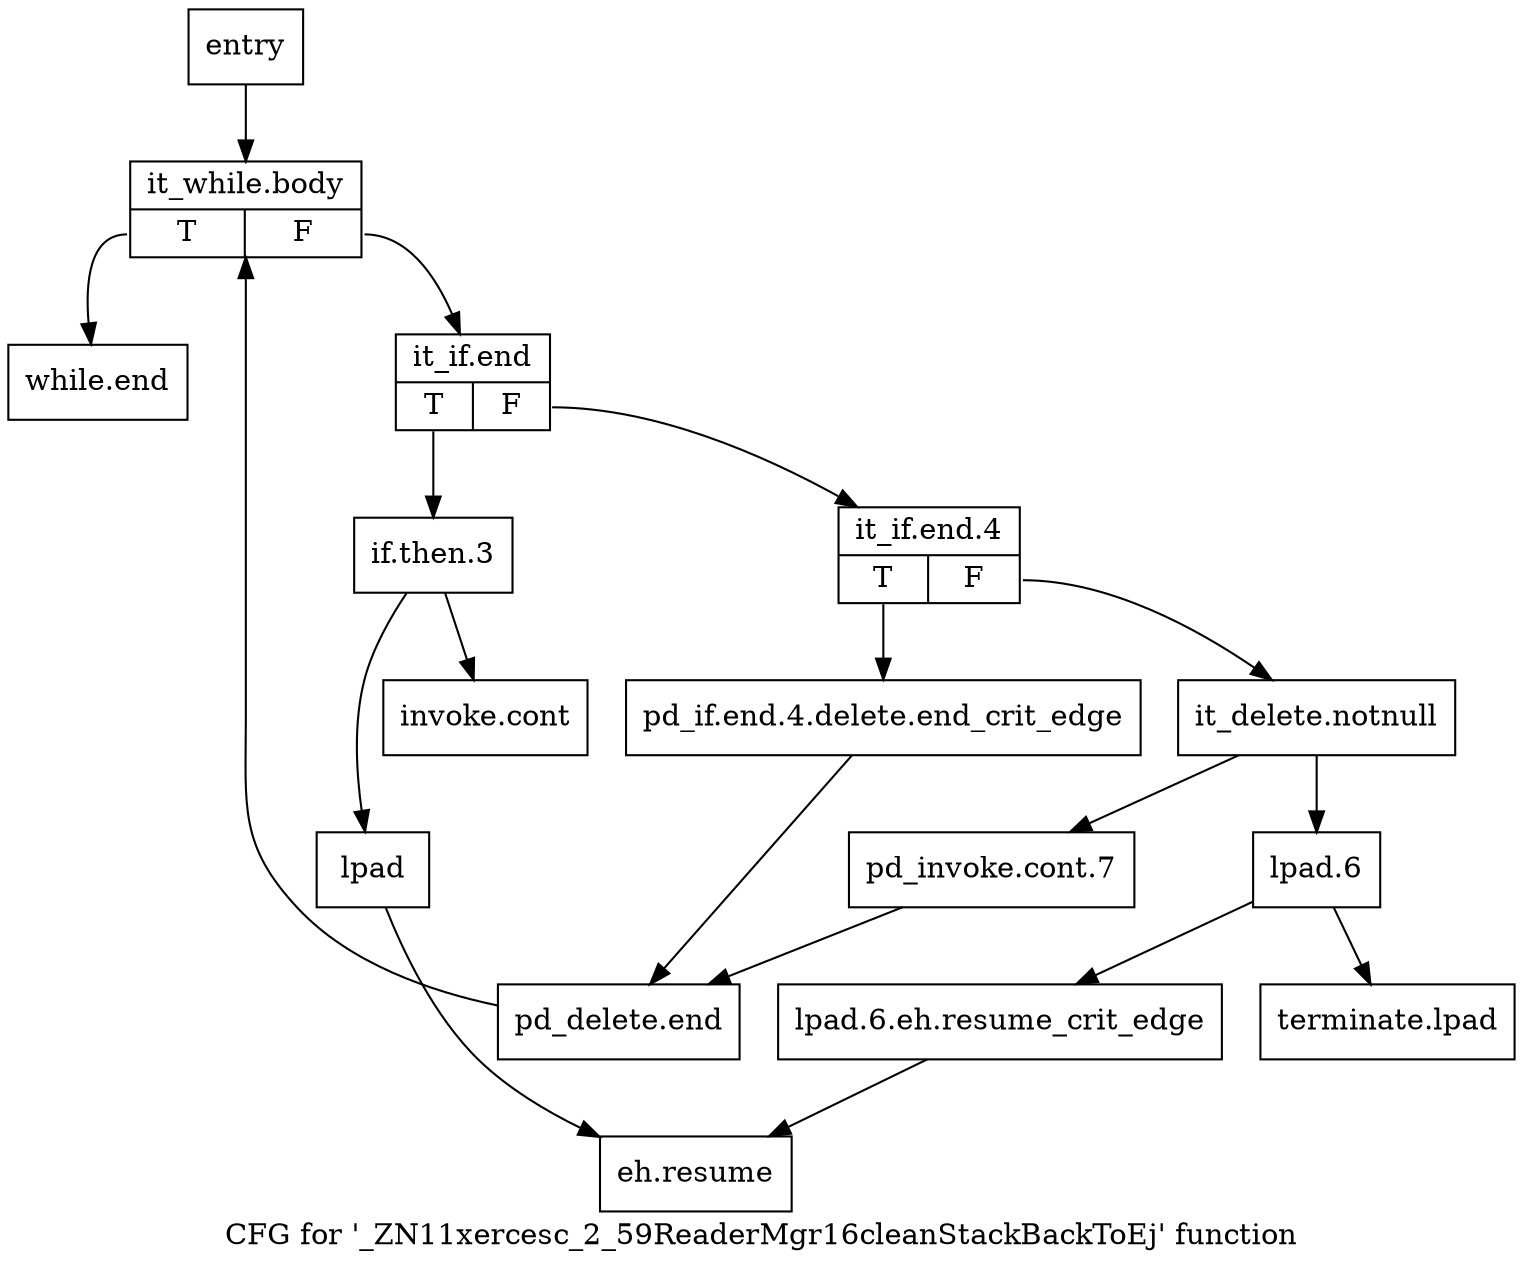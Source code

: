 digraph "CFG for '_ZN11xercesc_2_59ReaderMgr16cleanStackBackToEj' function" {
	label="CFG for '_ZN11xercesc_2_59ReaderMgr16cleanStackBackToEj' function";

	Node0x3eb13a0 [shape=record,label="{entry}"];
	Node0x3eb13a0 -> Node0x3eb13f0;
	Node0x3eb13f0 [shape=record,label="{it_while.body|{<s0>T|<s1>F}}"];
	Node0x3eb13f0:s0 -> Node0x3eb17b0;
	Node0x3eb13f0:s1 -> Node0x3eb1440;
	Node0x3eb1440 [shape=record,label="{it_if.end|{<s0>T|<s1>F}}"];
	Node0x3eb1440:s0 -> Node0x3eb1490;
	Node0x3eb1440:s1 -> Node0x3eb1580;
	Node0x3eb1490 [shape=record,label="{if.then.3}"];
	Node0x3eb1490 -> Node0x3eb14e0;
	Node0x3eb1490 -> Node0x3eb1530;
	Node0x3eb14e0 [shape=record,label="{invoke.cont}"];
	Node0x3eb1530 [shape=record,label="{lpad}"];
	Node0x3eb1530 -> Node0x3eb1800;
	Node0x3eb1580 [shape=record,label="{it_if.end.4|{<s0>T|<s1>F}}"];
	Node0x3eb1580:s0 -> Node0x3eb15d0;
	Node0x3eb1580:s1 -> Node0x3eb1620;
	Node0x3eb15d0 [shape=record,label="{pd_if.end.4.delete.end_crit_edge}"];
	Node0x3eb15d0 -> Node0x3eb16c0;
	Node0x3eb1620 [shape=record,label="{it_delete.notnull}"];
	Node0x3eb1620 -> Node0x3eb1670;
	Node0x3eb1620 -> Node0x3eb1710;
	Node0x3eb1670 [shape=record,label="{pd_invoke.cont.7}"];
	Node0x3eb1670 -> Node0x3eb16c0;
	Node0x3eb16c0 [shape=record,label="{pd_delete.end}"];
	Node0x3eb16c0 -> Node0x3eb13f0;
	Node0x3eb1710 [shape=record,label="{lpad.6}"];
	Node0x3eb1710 -> Node0x3eb1760;
	Node0x3eb1710 -> Node0x3eb1850;
	Node0x3eb1760 [shape=record,label="{lpad.6.eh.resume_crit_edge}"];
	Node0x3eb1760 -> Node0x3eb1800;
	Node0x3eb17b0 [shape=record,label="{while.end}"];
	Node0x3eb1800 [shape=record,label="{eh.resume}"];
	Node0x3eb1850 [shape=record,label="{terminate.lpad}"];
}
